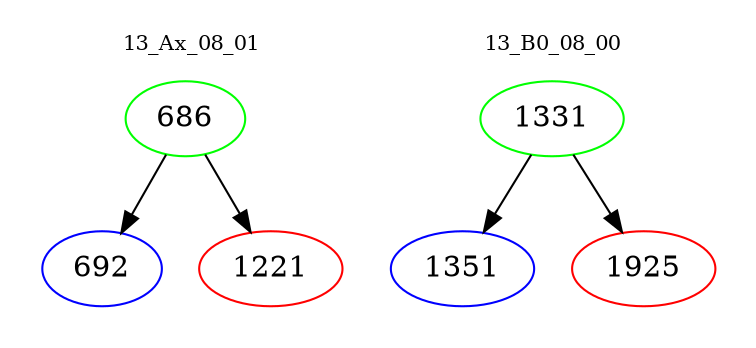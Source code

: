 digraph{
subgraph cluster_0 {
color = white
label = "13_Ax_08_01";
fontsize=10;
T0_686 [label="686", color="green"]
T0_686 -> T0_692 [color="black"]
T0_692 [label="692", color="blue"]
T0_686 -> T0_1221 [color="black"]
T0_1221 [label="1221", color="red"]
}
subgraph cluster_1 {
color = white
label = "13_B0_08_00";
fontsize=10;
T1_1331 [label="1331", color="green"]
T1_1331 -> T1_1351 [color="black"]
T1_1351 [label="1351", color="blue"]
T1_1331 -> T1_1925 [color="black"]
T1_1925 [label="1925", color="red"]
}
}
